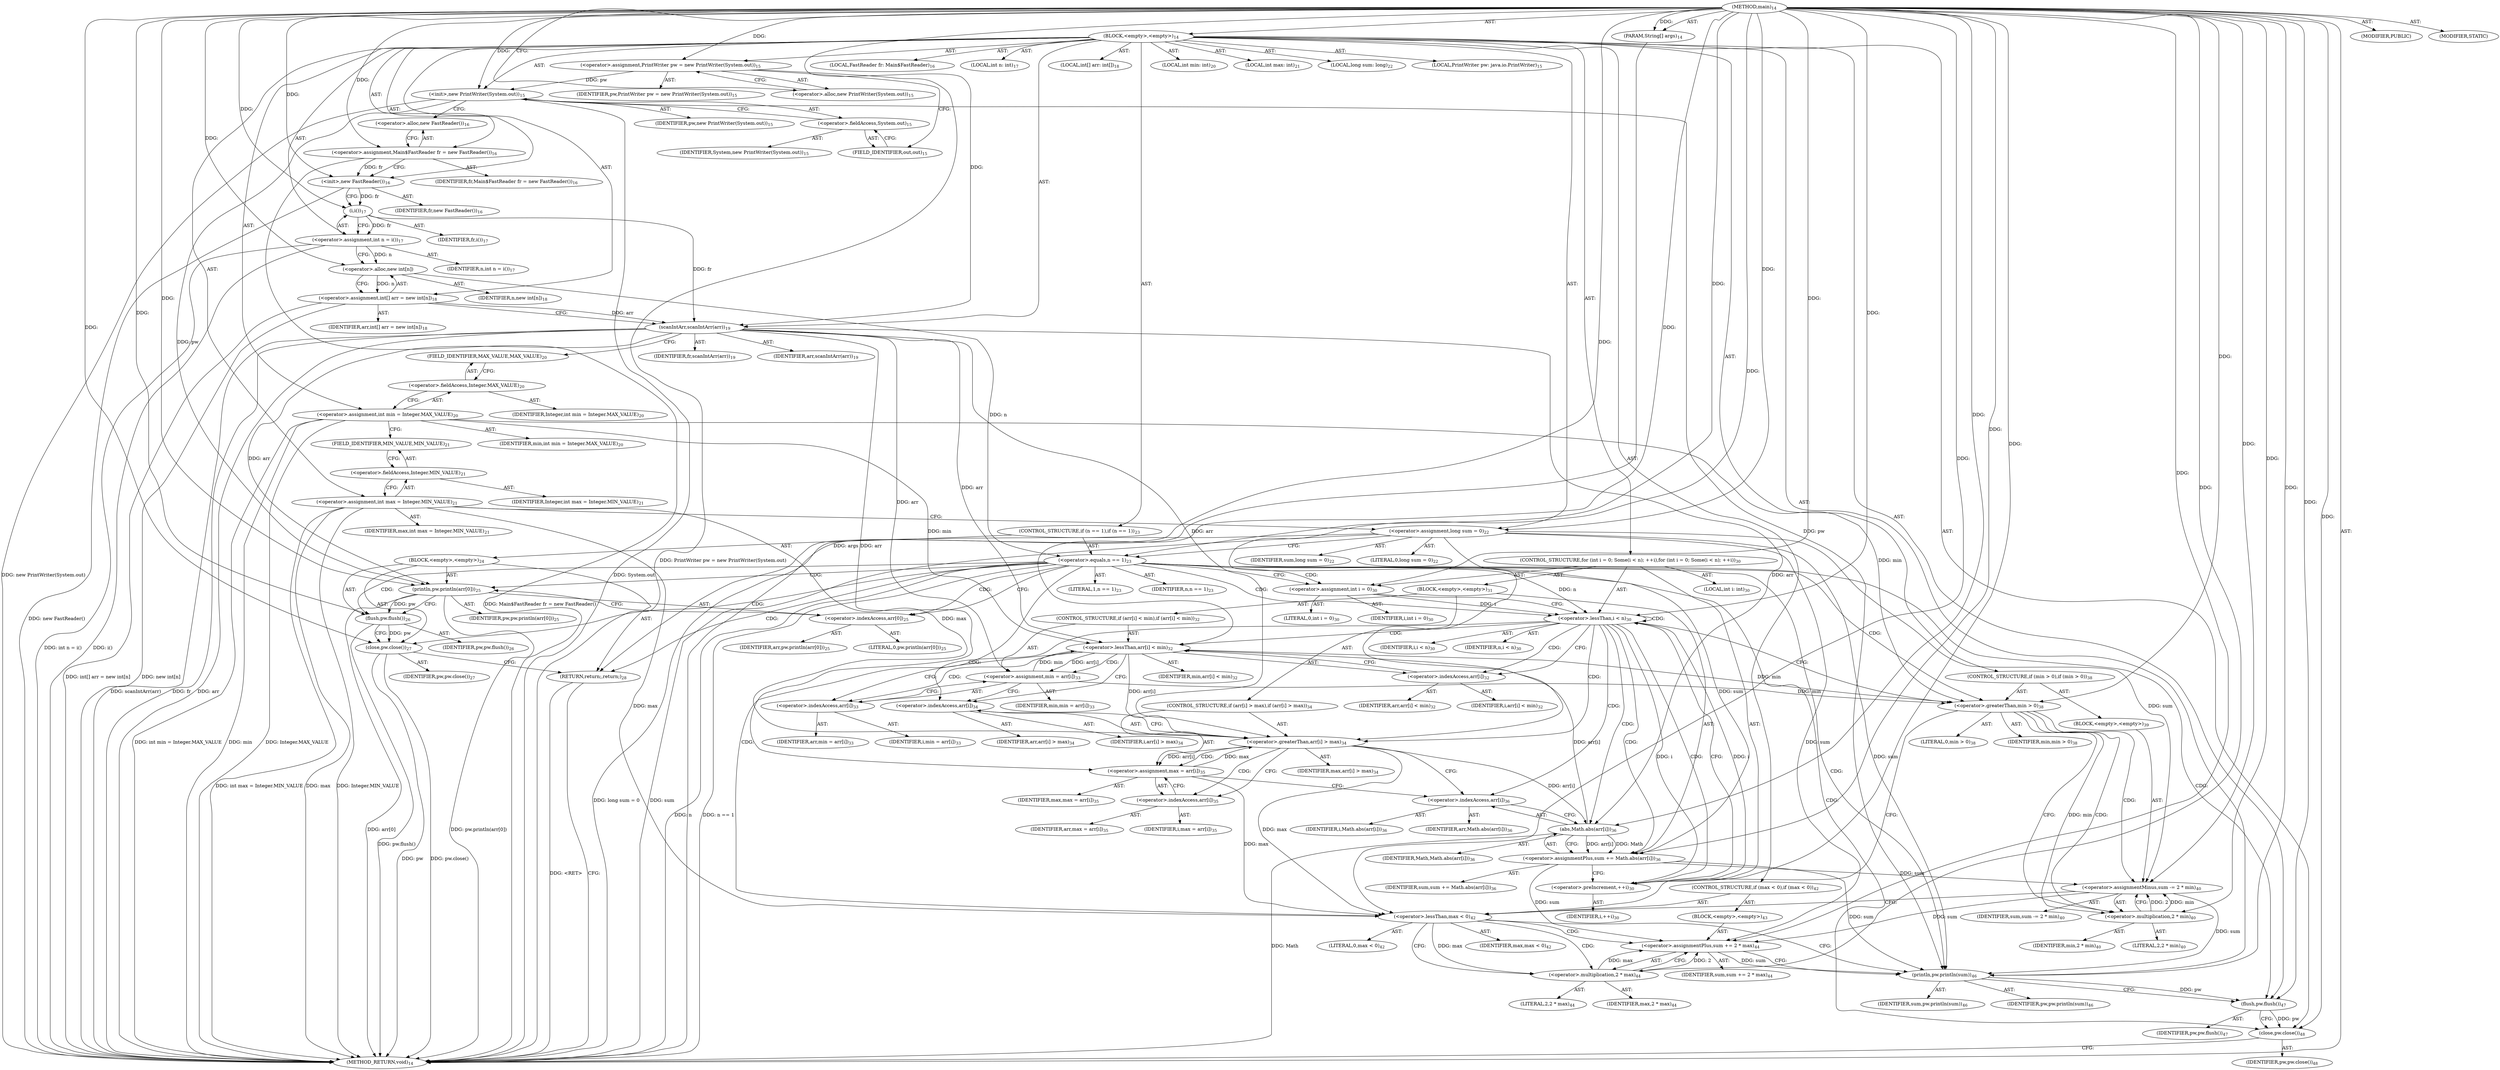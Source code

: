 digraph "main" {  
"70" [label = <(METHOD,main)<SUB>14</SUB>> ]
"71" [label = <(PARAM,String[] args)<SUB>14</SUB>> ]
"72" [label = <(BLOCK,&lt;empty&gt;,&lt;empty&gt;)<SUB>14</SUB>> ]
"18" [label = <(LOCAL,PrintWriter pw: java.io.PrintWriter)<SUB>15</SUB>> ]
"73" [label = <(&lt;operator&gt;.assignment,PrintWriter pw = new PrintWriter(System.out))<SUB>15</SUB>> ]
"74" [label = <(IDENTIFIER,pw,PrintWriter pw = new PrintWriter(System.out))<SUB>15</SUB>> ]
"75" [label = <(&lt;operator&gt;.alloc,new PrintWriter(System.out))<SUB>15</SUB>> ]
"76" [label = <(&lt;init&gt;,new PrintWriter(System.out))<SUB>15</SUB>> ]
"17" [label = <(IDENTIFIER,pw,new PrintWriter(System.out))<SUB>15</SUB>> ]
"77" [label = <(&lt;operator&gt;.fieldAccess,System.out)<SUB>15</SUB>> ]
"78" [label = <(IDENTIFIER,System,new PrintWriter(System.out))<SUB>15</SUB>> ]
"79" [label = <(FIELD_IDENTIFIER,out,out)<SUB>15</SUB>> ]
"20" [label = <(LOCAL,FastReader fr: Main$FastReader)<SUB>16</SUB>> ]
"80" [label = <(&lt;operator&gt;.assignment,Main$FastReader fr = new FastReader())<SUB>16</SUB>> ]
"81" [label = <(IDENTIFIER,fr,Main$FastReader fr = new FastReader())<SUB>16</SUB>> ]
"82" [label = <(&lt;operator&gt;.alloc,new FastReader())<SUB>16</SUB>> ]
"83" [label = <(&lt;init&gt;,new FastReader())<SUB>16</SUB>> ]
"19" [label = <(IDENTIFIER,fr,new FastReader())<SUB>16</SUB>> ]
"84" [label = <(LOCAL,int n: int)<SUB>17</SUB>> ]
"85" [label = <(&lt;operator&gt;.assignment,int n = i())<SUB>17</SUB>> ]
"86" [label = <(IDENTIFIER,n,int n = i())<SUB>17</SUB>> ]
"87" [label = <(i,i())<SUB>17</SUB>> ]
"88" [label = <(IDENTIFIER,fr,i())<SUB>17</SUB>> ]
"89" [label = <(LOCAL,int[] arr: int[])<SUB>18</SUB>> ]
"90" [label = <(&lt;operator&gt;.assignment,int[] arr = new int[n])<SUB>18</SUB>> ]
"91" [label = <(IDENTIFIER,arr,int[] arr = new int[n])<SUB>18</SUB>> ]
"92" [label = <(&lt;operator&gt;.alloc,new int[n])> ]
"93" [label = <(IDENTIFIER,n,new int[n])<SUB>18</SUB>> ]
"94" [label = <(scanIntArr,scanIntArr(arr))<SUB>19</SUB>> ]
"95" [label = <(IDENTIFIER,fr,scanIntArr(arr))<SUB>19</SUB>> ]
"96" [label = <(IDENTIFIER,arr,scanIntArr(arr))<SUB>19</SUB>> ]
"97" [label = <(LOCAL,int min: int)<SUB>20</SUB>> ]
"98" [label = <(&lt;operator&gt;.assignment,int min = Integer.MAX_VALUE)<SUB>20</SUB>> ]
"99" [label = <(IDENTIFIER,min,int min = Integer.MAX_VALUE)<SUB>20</SUB>> ]
"100" [label = <(&lt;operator&gt;.fieldAccess,Integer.MAX_VALUE)<SUB>20</SUB>> ]
"101" [label = <(IDENTIFIER,Integer,int min = Integer.MAX_VALUE)<SUB>20</SUB>> ]
"102" [label = <(FIELD_IDENTIFIER,MAX_VALUE,MAX_VALUE)<SUB>20</SUB>> ]
"103" [label = <(LOCAL,int max: int)<SUB>21</SUB>> ]
"104" [label = <(&lt;operator&gt;.assignment,int max = Integer.MIN_VALUE)<SUB>21</SUB>> ]
"105" [label = <(IDENTIFIER,max,int max = Integer.MIN_VALUE)<SUB>21</SUB>> ]
"106" [label = <(&lt;operator&gt;.fieldAccess,Integer.MIN_VALUE)<SUB>21</SUB>> ]
"107" [label = <(IDENTIFIER,Integer,int max = Integer.MIN_VALUE)<SUB>21</SUB>> ]
"108" [label = <(FIELD_IDENTIFIER,MIN_VALUE,MIN_VALUE)<SUB>21</SUB>> ]
"109" [label = <(LOCAL,long sum: long)<SUB>22</SUB>> ]
"110" [label = <(&lt;operator&gt;.assignment,long sum = 0)<SUB>22</SUB>> ]
"111" [label = <(IDENTIFIER,sum,long sum = 0)<SUB>22</SUB>> ]
"112" [label = <(LITERAL,0,long sum = 0)<SUB>22</SUB>> ]
"113" [label = <(CONTROL_STRUCTURE,if (n == 1),if (n == 1))<SUB>23</SUB>> ]
"114" [label = <(&lt;operator&gt;.equals,n == 1)<SUB>23</SUB>> ]
"115" [label = <(IDENTIFIER,n,n == 1)<SUB>23</SUB>> ]
"116" [label = <(LITERAL,1,n == 1)<SUB>23</SUB>> ]
"117" [label = <(BLOCK,&lt;empty&gt;,&lt;empty&gt;)<SUB>24</SUB>> ]
"118" [label = <(println,pw.println(arr[0]))<SUB>25</SUB>> ]
"119" [label = <(IDENTIFIER,pw,pw.println(arr[0]))<SUB>25</SUB>> ]
"120" [label = <(&lt;operator&gt;.indexAccess,arr[0])<SUB>25</SUB>> ]
"121" [label = <(IDENTIFIER,arr,pw.println(arr[0]))<SUB>25</SUB>> ]
"122" [label = <(LITERAL,0,pw.println(arr[0]))<SUB>25</SUB>> ]
"123" [label = <(flush,pw.flush())<SUB>26</SUB>> ]
"124" [label = <(IDENTIFIER,pw,pw.flush())<SUB>26</SUB>> ]
"125" [label = <(close,pw.close())<SUB>27</SUB>> ]
"126" [label = <(IDENTIFIER,pw,pw.close())<SUB>27</SUB>> ]
"127" [label = <(RETURN,return;,return;)<SUB>28</SUB>> ]
"128" [label = <(CONTROL_STRUCTURE,for (int i = 0; Some(i &lt; n); ++i),for (int i = 0; Some(i &lt; n); ++i))<SUB>30</SUB>> ]
"129" [label = <(LOCAL,int i: int)<SUB>30</SUB>> ]
"130" [label = <(&lt;operator&gt;.assignment,int i = 0)<SUB>30</SUB>> ]
"131" [label = <(IDENTIFIER,i,int i = 0)<SUB>30</SUB>> ]
"132" [label = <(LITERAL,0,int i = 0)<SUB>30</SUB>> ]
"133" [label = <(&lt;operator&gt;.lessThan,i &lt; n)<SUB>30</SUB>> ]
"134" [label = <(IDENTIFIER,i,i &lt; n)<SUB>30</SUB>> ]
"135" [label = <(IDENTIFIER,n,i &lt; n)<SUB>30</SUB>> ]
"136" [label = <(&lt;operator&gt;.preIncrement,++i)<SUB>30</SUB>> ]
"137" [label = <(IDENTIFIER,i,++i)<SUB>30</SUB>> ]
"138" [label = <(BLOCK,&lt;empty&gt;,&lt;empty&gt;)<SUB>31</SUB>> ]
"139" [label = <(CONTROL_STRUCTURE,if (arr[i] &lt; min),if (arr[i] &lt; min))<SUB>32</SUB>> ]
"140" [label = <(&lt;operator&gt;.lessThan,arr[i] &lt; min)<SUB>32</SUB>> ]
"141" [label = <(&lt;operator&gt;.indexAccess,arr[i])<SUB>32</SUB>> ]
"142" [label = <(IDENTIFIER,arr,arr[i] &lt; min)<SUB>32</SUB>> ]
"143" [label = <(IDENTIFIER,i,arr[i] &lt; min)<SUB>32</SUB>> ]
"144" [label = <(IDENTIFIER,min,arr[i] &lt; min)<SUB>32</SUB>> ]
"145" [label = <(&lt;operator&gt;.assignment,min = arr[i])<SUB>33</SUB>> ]
"146" [label = <(IDENTIFIER,min,min = arr[i])<SUB>33</SUB>> ]
"147" [label = <(&lt;operator&gt;.indexAccess,arr[i])<SUB>33</SUB>> ]
"148" [label = <(IDENTIFIER,arr,min = arr[i])<SUB>33</SUB>> ]
"149" [label = <(IDENTIFIER,i,min = arr[i])<SUB>33</SUB>> ]
"150" [label = <(CONTROL_STRUCTURE,if (arr[i] &gt; max),if (arr[i] &gt; max))<SUB>34</SUB>> ]
"151" [label = <(&lt;operator&gt;.greaterThan,arr[i] &gt; max)<SUB>34</SUB>> ]
"152" [label = <(&lt;operator&gt;.indexAccess,arr[i])<SUB>34</SUB>> ]
"153" [label = <(IDENTIFIER,arr,arr[i] &gt; max)<SUB>34</SUB>> ]
"154" [label = <(IDENTIFIER,i,arr[i] &gt; max)<SUB>34</SUB>> ]
"155" [label = <(IDENTIFIER,max,arr[i] &gt; max)<SUB>34</SUB>> ]
"156" [label = <(&lt;operator&gt;.assignment,max = arr[i])<SUB>35</SUB>> ]
"157" [label = <(IDENTIFIER,max,max = arr[i])<SUB>35</SUB>> ]
"158" [label = <(&lt;operator&gt;.indexAccess,arr[i])<SUB>35</SUB>> ]
"159" [label = <(IDENTIFIER,arr,max = arr[i])<SUB>35</SUB>> ]
"160" [label = <(IDENTIFIER,i,max = arr[i])<SUB>35</SUB>> ]
"161" [label = <(&lt;operator&gt;.assignmentPlus,sum += Math.abs(arr[i]))<SUB>36</SUB>> ]
"162" [label = <(IDENTIFIER,sum,sum += Math.abs(arr[i]))<SUB>36</SUB>> ]
"163" [label = <(abs,Math.abs(arr[i]))<SUB>36</SUB>> ]
"164" [label = <(IDENTIFIER,Math,Math.abs(arr[i]))<SUB>36</SUB>> ]
"165" [label = <(&lt;operator&gt;.indexAccess,arr[i])<SUB>36</SUB>> ]
"166" [label = <(IDENTIFIER,arr,Math.abs(arr[i]))<SUB>36</SUB>> ]
"167" [label = <(IDENTIFIER,i,Math.abs(arr[i]))<SUB>36</SUB>> ]
"168" [label = <(CONTROL_STRUCTURE,if (min &gt; 0),if (min &gt; 0))<SUB>38</SUB>> ]
"169" [label = <(&lt;operator&gt;.greaterThan,min &gt; 0)<SUB>38</SUB>> ]
"170" [label = <(IDENTIFIER,min,min &gt; 0)<SUB>38</SUB>> ]
"171" [label = <(LITERAL,0,min &gt; 0)<SUB>38</SUB>> ]
"172" [label = <(BLOCK,&lt;empty&gt;,&lt;empty&gt;)<SUB>39</SUB>> ]
"173" [label = <(&lt;operator&gt;.assignmentMinus,sum -= 2 * min)<SUB>40</SUB>> ]
"174" [label = <(IDENTIFIER,sum,sum -= 2 * min)<SUB>40</SUB>> ]
"175" [label = <(&lt;operator&gt;.multiplication,2 * min)<SUB>40</SUB>> ]
"176" [label = <(LITERAL,2,2 * min)<SUB>40</SUB>> ]
"177" [label = <(IDENTIFIER,min,2 * min)<SUB>40</SUB>> ]
"178" [label = <(CONTROL_STRUCTURE,if (max &lt; 0),if (max &lt; 0))<SUB>42</SUB>> ]
"179" [label = <(&lt;operator&gt;.lessThan,max &lt; 0)<SUB>42</SUB>> ]
"180" [label = <(IDENTIFIER,max,max &lt; 0)<SUB>42</SUB>> ]
"181" [label = <(LITERAL,0,max &lt; 0)<SUB>42</SUB>> ]
"182" [label = <(BLOCK,&lt;empty&gt;,&lt;empty&gt;)<SUB>43</SUB>> ]
"183" [label = <(&lt;operator&gt;.assignmentPlus,sum += 2 * max)<SUB>44</SUB>> ]
"184" [label = <(IDENTIFIER,sum,sum += 2 * max)<SUB>44</SUB>> ]
"185" [label = <(&lt;operator&gt;.multiplication,2 * max)<SUB>44</SUB>> ]
"186" [label = <(LITERAL,2,2 * max)<SUB>44</SUB>> ]
"187" [label = <(IDENTIFIER,max,2 * max)<SUB>44</SUB>> ]
"188" [label = <(println,pw.println(sum))<SUB>46</SUB>> ]
"189" [label = <(IDENTIFIER,pw,pw.println(sum))<SUB>46</SUB>> ]
"190" [label = <(IDENTIFIER,sum,pw.println(sum))<SUB>46</SUB>> ]
"191" [label = <(flush,pw.flush())<SUB>47</SUB>> ]
"192" [label = <(IDENTIFIER,pw,pw.flush())<SUB>47</SUB>> ]
"193" [label = <(close,pw.close())<SUB>48</SUB>> ]
"194" [label = <(IDENTIFIER,pw,pw.close())<SUB>48</SUB>> ]
"195" [label = <(MODIFIER,PUBLIC)> ]
"196" [label = <(MODIFIER,STATIC)> ]
"197" [label = <(METHOD_RETURN,void)<SUB>14</SUB>> ]
  "70" -> "71"  [ label = "AST: "] 
  "70" -> "72"  [ label = "AST: "] 
  "70" -> "195"  [ label = "AST: "] 
  "70" -> "196"  [ label = "AST: "] 
  "70" -> "197"  [ label = "AST: "] 
  "72" -> "18"  [ label = "AST: "] 
  "72" -> "73"  [ label = "AST: "] 
  "72" -> "76"  [ label = "AST: "] 
  "72" -> "20"  [ label = "AST: "] 
  "72" -> "80"  [ label = "AST: "] 
  "72" -> "83"  [ label = "AST: "] 
  "72" -> "84"  [ label = "AST: "] 
  "72" -> "85"  [ label = "AST: "] 
  "72" -> "89"  [ label = "AST: "] 
  "72" -> "90"  [ label = "AST: "] 
  "72" -> "94"  [ label = "AST: "] 
  "72" -> "97"  [ label = "AST: "] 
  "72" -> "98"  [ label = "AST: "] 
  "72" -> "103"  [ label = "AST: "] 
  "72" -> "104"  [ label = "AST: "] 
  "72" -> "109"  [ label = "AST: "] 
  "72" -> "110"  [ label = "AST: "] 
  "72" -> "113"  [ label = "AST: "] 
  "72" -> "128"  [ label = "AST: "] 
  "72" -> "168"  [ label = "AST: "] 
  "72" -> "178"  [ label = "AST: "] 
  "72" -> "188"  [ label = "AST: "] 
  "72" -> "191"  [ label = "AST: "] 
  "72" -> "193"  [ label = "AST: "] 
  "73" -> "74"  [ label = "AST: "] 
  "73" -> "75"  [ label = "AST: "] 
  "76" -> "17"  [ label = "AST: "] 
  "76" -> "77"  [ label = "AST: "] 
  "77" -> "78"  [ label = "AST: "] 
  "77" -> "79"  [ label = "AST: "] 
  "80" -> "81"  [ label = "AST: "] 
  "80" -> "82"  [ label = "AST: "] 
  "83" -> "19"  [ label = "AST: "] 
  "85" -> "86"  [ label = "AST: "] 
  "85" -> "87"  [ label = "AST: "] 
  "87" -> "88"  [ label = "AST: "] 
  "90" -> "91"  [ label = "AST: "] 
  "90" -> "92"  [ label = "AST: "] 
  "92" -> "93"  [ label = "AST: "] 
  "94" -> "95"  [ label = "AST: "] 
  "94" -> "96"  [ label = "AST: "] 
  "98" -> "99"  [ label = "AST: "] 
  "98" -> "100"  [ label = "AST: "] 
  "100" -> "101"  [ label = "AST: "] 
  "100" -> "102"  [ label = "AST: "] 
  "104" -> "105"  [ label = "AST: "] 
  "104" -> "106"  [ label = "AST: "] 
  "106" -> "107"  [ label = "AST: "] 
  "106" -> "108"  [ label = "AST: "] 
  "110" -> "111"  [ label = "AST: "] 
  "110" -> "112"  [ label = "AST: "] 
  "113" -> "114"  [ label = "AST: "] 
  "113" -> "117"  [ label = "AST: "] 
  "114" -> "115"  [ label = "AST: "] 
  "114" -> "116"  [ label = "AST: "] 
  "117" -> "118"  [ label = "AST: "] 
  "117" -> "123"  [ label = "AST: "] 
  "117" -> "125"  [ label = "AST: "] 
  "117" -> "127"  [ label = "AST: "] 
  "118" -> "119"  [ label = "AST: "] 
  "118" -> "120"  [ label = "AST: "] 
  "120" -> "121"  [ label = "AST: "] 
  "120" -> "122"  [ label = "AST: "] 
  "123" -> "124"  [ label = "AST: "] 
  "125" -> "126"  [ label = "AST: "] 
  "128" -> "129"  [ label = "AST: "] 
  "128" -> "130"  [ label = "AST: "] 
  "128" -> "133"  [ label = "AST: "] 
  "128" -> "136"  [ label = "AST: "] 
  "128" -> "138"  [ label = "AST: "] 
  "130" -> "131"  [ label = "AST: "] 
  "130" -> "132"  [ label = "AST: "] 
  "133" -> "134"  [ label = "AST: "] 
  "133" -> "135"  [ label = "AST: "] 
  "136" -> "137"  [ label = "AST: "] 
  "138" -> "139"  [ label = "AST: "] 
  "138" -> "150"  [ label = "AST: "] 
  "138" -> "161"  [ label = "AST: "] 
  "139" -> "140"  [ label = "AST: "] 
  "139" -> "145"  [ label = "AST: "] 
  "140" -> "141"  [ label = "AST: "] 
  "140" -> "144"  [ label = "AST: "] 
  "141" -> "142"  [ label = "AST: "] 
  "141" -> "143"  [ label = "AST: "] 
  "145" -> "146"  [ label = "AST: "] 
  "145" -> "147"  [ label = "AST: "] 
  "147" -> "148"  [ label = "AST: "] 
  "147" -> "149"  [ label = "AST: "] 
  "150" -> "151"  [ label = "AST: "] 
  "150" -> "156"  [ label = "AST: "] 
  "151" -> "152"  [ label = "AST: "] 
  "151" -> "155"  [ label = "AST: "] 
  "152" -> "153"  [ label = "AST: "] 
  "152" -> "154"  [ label = "AST: "] 
  "156" -> "157"  [ label = "AST: "] 
  "156" -> "158"  [ label = "AST: "] 
  "158" -> "159"  [ label = "AST: "] 
  "158" -> "160"  [ label = "AST: "] 
  "161" -> "162"  [ label = "AST: "] 
  "161" -> "163"  [ label = "AST: "] 
  "163" -> "164"  [ label = "AST: "] 
  "163" -> "165"  [ label = "AST: "] 
  "165" -> "166"  [ label = "AST: "] 
  "165" -> "167"  [ label = "AST: "] 
  "168" -> "169"  [ label = "AST: "] 
  "168" -> "172"  [ label = "AST: "] 
  "169" -> "170"  [ label = "AST: "] 
  "169" -> "171"  [ label = "AST: "] 
  "172" -> "173"  [ label = "AST: "] 
  "173" -> "174"  [ label = "AST: "] 
  "173" -> "175"  [ label = "AST: "] 
  "175" -> "176"  [ label = "AST: "] 
  "175" -> "177"  [ label = "AST: "] 
  "178" -> "179"  [ label = "AST: "] 
  "178" -> "182"  [ label = "AST: "] 
  "179" -> "180"  [ label = "AST: "] 
  "179" -> "181"  [ label = "AST: "] 
  "182" -> "183"  [ label = "AST: "] 
  "183" -> "184"  [ label = "AST: "] 
  "183" -> "185"  [ label = "AST: "] 
  "185" -> "186"  [ label = "AST: "] 
  "185" -> "187"  [ label = "AST: "] 
  "188" -> "189"  [ label = "AST: "] 
  "188" -> "190"  [ label = "AST: "] 
  "191" -> "192"  [ label = "AST: "] 
  "193" -> "194"  [ label = "AST: "] 
  "73" -> "79"  [ label = "CFG: "] 
  "76" -> "82"  [ label = "CFG: "] 
  "80" -> "83"  [ label = "CFG: "] 
  "83" -> "87"  [ label = "CFG: "] 
  "85" -> "92"  [ label = "CFG: "] 
  "90" -> "94"  [ label = "CFG: "] 
  "94" -> "102"  [ label = "CFG: "] 
  "98" -> "108"  [ label = "CFG: "] 
  "104" -> "110"  [ label = "CFG: "] 
  "110" -> "114"  [ label = "CFG: "] 
  "188" -> "191"  [ label = "CFG: "] 
  "191" -> "193"  [ label = "CFG: "] 
  "193" -> "197"  [ label = "CFG: "] 
  "75" -> "73"  [ label = "CFG: "] 
  "77" -> "76"  [ label = "CFG: "] 
  "82" -> "80"  [ label = "CFG: "] 
  "87" -> "85"  [ label = "CFG: "] 
  "92" -> "90"  [ label = "CFG: "] 
  "100" -> "98"  [ label = "CFG: "] 
  "106" -> "104"  [ label = "CFG: "] 
  "114" -> "120"  [ label = "CFG: "] 
  "114" -> "130"  [ label = "CFG: "] 
  "130" -> "133"  [ label = "CFG: "] 
  "133" -> "141"  [ label = "CFG: "] 
  "133" -> "169"  [ label = "CFG: "] 
  "136" -> "133"  [ label = "CFG: "] 
  "169" -> "175"  [ label = "CFG: "] 
  "169" -> "179"  [ label = "CFG: "] 
  "179" -> "185"  [ label = "CFG: "] 
  "179" -> "188"  [ label = "CFG: "] 
  "79" -> "77"  [ label = "CFG: "] 
  "102" -> "100"  [ label = "CFG: "] 
  "108" -> "106"  [ label = "CFG: "] 
  "118" -> "123"  [ label = "CFG: "] 
  "123" -> "125"  [ label = "CFG: "] 
  "125" -> "127"  [ label = "CFG: "] 
  "127" -> "197"  [ label = "CFG: "] 
  "161" -> "136"  [ label = "CFG: "] 
  "173" -> "179"  [ label = "CFG: "] 
  "183" -> "188"  [ label = "CFG: "] 
  "120" -> "118"  [ label = "CFG: "] 
  "140" -> "147"  [ label = "CFG: "] 
  "140" -> "152"  [ label = "CFG: "] 
  "145" -> "152"  [ label = "CFG: "] 
  "151" -> "158"  [ label = "CFG: "] 
  "151" -> "165"  [ label = "CFG: "] 
  "156" -> "165"  [ label = "CFG: "] 
  "163" -> "161"  [ label = "CFG: "] 
  "175" -> "173"  [ label = "CFG: "] 
  "185" -> "183"  [ label = "CFG: "] 
  "141" -> "140"  [ label = "CFG: "] 
  "147" -> "145"  [ label = "CFG: "] 
  "152" -> "151"  [ label = "CFG: "] 
  "158" -> "156"  [ label = "CFG: "] 
  "165" -> "163"  [ label = "CFG: "] 
  "70" -> "75"  [ label = "CFG: "] 
  "127" -> "197"  [ label = "DDG: &lt;RET&gt;"] 
  "71" -> "197"  [ label = "DDG: args"] 
  "73" -> "197"  [ label = "DDG: PrintWriter pw = new PrintWriter(System.out)"] 
  "76" -> "197"  [ label = "DDG: System.out"] 
  "76" -> "197"  [ label = "DDG: new PrintWriter(System.out)"] 
  "80" -> "197"  [ label = "DDG: Main$FastReader fr = new FastReader()"] 
  "83" -> "197"  [ label = "DDG: new FastReader()"] 
  "85" -> "197"  [ label = "DDG: i()"] 
  "85" -> "197"  [ label = "DDG: int n = i()"] 
  "90" -> "197"  [ label = "DDG: new int[n]"] 
  "90" -> "197"  [ label = "DDG: int[] arr = new int[n]"] 
  "94" -> "197"  [ label = "DDG: fr"] 
  "94" -> "197"  [ label = "DDG: arr"] 
  "94" -> "197"  [ label = "DDG: scanIntArr(arr)"] 
  "98" -> "197"  [ label = "DDG: min"] 
  "98" -> "197"  [ label = "DDG: Integer.MAX_VALUE"] 
  "98" -> "197"  [ label = "DDG: int min = Integer.MAX_VALUE"] 
  "104" -> "197"  [ label = "DDG: max"] 
  "104" -> "197"  [ label = "DDG: Integer.MIN_VALUE"] 
  "104" -> "197"  [ label = "DDG: int max = Integer.MIN_VALUE"] 
  "110" -> "197"  [ label = "DDG: sum"] 
  "110" -> "197"  [ label = "DDG: long sum = 0"] 
  "114" -> "197"  [ label = "DDG: n"] 
  "114" -> "197"  [ label = "DDG: n == 1"] 
  "118" -> "197"  [ label = "DDG: arr[0]"] 
  "118" -> "197"  [ label = "DDG: pw.println(arr[0])"] 
  "123" -> "197"  [ label = "DDG: pw.flush()"] 
  "125" -> "197"  [ label = "DDG: pw"] 
  "125" -> "197"  [ label = "DDG: pw.close()"] 
  "163" -> "197"  [ label = "DDG: Math"] 
  "70" -> "71"  [ label = "DDG: "] 
  "70" -> "73"  [ label = "DDG: "] 
  "70" -> "80"  [ label = "DDG: "] 
  "87" -> "85"  [ label = "DDG: fr"] 
  "92" -> "90"  [ label = "DDG: n"] 
  "70" -> "110"  [ label = "DDG: "] 
  "73" -> "76"  [ label = "DDG: pw"] 
  "70" -> "76"  [ label = "DDG: "] 
  "80" -> "83"  [ label = "DDG: fr"] 
  "70" -> "83"  [ label = "DDG: "] 
  "87" -> "94"  [ label = "DDG: fr"] 
  "70" -> "94"  [ label = "DDG: "] 
  "90" -> "94"  [ label = "DDG: arr"] 
  "70" -> "130"  [ label = "DDG: "] 
  "76" -> "188"  [ label = "DDG: pw"] 
  "70" -> "188"  [ label = "DDG: "] 
  "110" -> "188"  [ label = "DDG: sum"] 
  "173" -> "188"  [ label = "DDG: sum"] 
  "183" -> "188"  [ label = "DDG: sum"] 
  "161" -> "188"  [ label = "DDG: sum"] 
  "188" -> "191"  [ label = "DDG: pw"] 
  "70" -> "191"  [ label = "DDG: "] 
  "191" -> "193"  [ label = "DDG: pw"] 
  "70" -> "193"  [ label = "DDG: "] 
  "83" -> "87"  [ label = "DDG: fr"] 
  "70" -> "87"  [ label = "DDG: "] 
  "85" -> "92"  [ label = "DDG: n"] 
  "70" -> "92"  [ label = "DDG: "] 
  "92" -> "114"  [ label = "DDG: n"] 
  "70" -> "114"  [ label = "DDG: "] 
  "70" -> "127"  [ label = "DDG: "] 
  "130" -> "133"  [ label = "DDG: i"] 
  "136" -> "133"  [ label = "DDG: i"] 
  "70" -> "133"  [ label = "DDG: "] 
  "114" -> "133"  [ label = "DDG: n"] 
  "133" -> "136"  [ label = "DDG: i"] 
  "70" -> "136"  [ label = "DDG: "] 
  "163" -> "161"  [ label = "DDG: Math"] 
  "163" -> "161"  [ label = "DDG: arr[i]"] 
  "98" -> "169"  [ label = "DDG: min"] 
  "140" -> "169"  [ label = "DDG: min"] 
  "145" -> "169"  [ label = "DDG: min"] 
  "70" -> "169"  [ label = "DDG: "] 
  "175" -> "173"  [ label = "DDG: 2"] 
  "175" -> "173"  [ label = "DDG: min"] 
  "104" -> "179"  [ label = "DDG: max"] 
  "151" -> "179"  [ label = "DDG: max"] 
  "156" -> "179"  [ label = "DDG: max"] 
  "70" -> "179"  [ label = "DDG: "] 
  "185" -> "183"  [ label = "DDG: 2"] 
  "185" -> "183"  [ label = "DDG: max"] 
  "76" -> "118"  [ label = "DDG: pw"] 
  "70" -> "118"  [ label = "DDG: "] 
  "94" -> "118"  [ label = "DDG: arr"] 
  "118" -> "123"  [ label = "DDG: pw"] 
  "70" -> "123"  [ label = "DDG: "] 
  "123" -> "125"  [ label = "DDG: pw"] 
  "70" -> "125"  [ label = "DDG: "] 
  "94" -> "145"  [ label = "DDG: arr"] 
  "140" -> "145"  [ label = "DDG: arr[i]"] 
  "94" -> "156"  [ label = "DDG: arr"] 
  "151" -> "156"  [ label = "DDG: arr[i]"] 
  "110" -> "161"  [ label = "DDG: sum"] 
  "70" -> "161"  [ label = "DDG: "] 
  "110" -> "173"  [ label = "DDG: sum"] 
  "161" -> "173"  [ label = "DDG: sum"] 
  "70" -> "173"  [ label = "DDG: "] 
  "110" -> "183"  [ label = "DDG: sum"] 
  "173" -> "183"  [ label = "DDG: sum"] 
  "161" -> "183"  [ label = "DDG: sum"] 
  "70" -> "183"  [ label = "DDG: "] 
  "94" -> "140"  [ label = "DDG: arr"] 
  "163" -> "140"  [ label = "DDG: arr[i]"] 
  "98" -> "140"  [ label = "DDG: min"] 
  "145" -> "140"  [ label = "DDG: min"] 
  "70" -> "140"  [ label = "DDG: "] 
  "94" -> "151"  [ label = "DDG: arr"] 
  "140" -> "151"  [ label = "DDG: arr[i]"] 
  "104" -> "151"  [ label = "DDG: max"] 
  "156" -> "151"  [ label = "DDG: max"] 
  "70" -> "151"  [ label = "DDG: "] 
  "70" -> "163"  [ label = "DDG: "] 
  "94" -> "163"  [ label = "DDG: arr"] 
  "151" -> "163"  [ label = "DDG: arr[i]"] 
  "70" -> "175"  [ label = "DDG: "] 
  "169" -> "175"  [ label = "DDG: min"] 
  "70" -> "185"  [ label = "DDG: "] 
  "179" -> "185"  [ label = "DDG: max"] 
  "114" -> "188"  [ label = "CDG: "] 
  "114" -> "120"  [ label = "CDG: "] 
  "114" -> "169"  [ label = "CDG: "] 
  "114" -> "193"  [ label = "CDG: "] 
  "114" -> "179"  [ label = "CDG: "] 
  "114" -> "123"  [ label = "CDG: "] 
  "114" -> "191"  [ label = "CDG: "] 
  "114" -> "130"  [ label = "CDG: "] 
  "114" -> "118"  [ label = "CDG: "] 
  "114" -> "127"  [ label = "CDG: "] 
  "114" -> "125"  [ label = "CDG: "] 
  "114" -> "133"  [ label = "CDG: "] 
  "133" -> "141"  [ label = "CDG: "] 
  "133" -> "136"  [ label = "CDG: "] 
  "133" -> "161"  [ label = "CDG: "] 
  "133" -> "163"  [ label = "CDG: "] 
  "133" -> "151"  [ label = "CDG: "] 
  "133" -> "140"  [ label = "CDG: "] 
  "133" -> "152"  [ label = "CDG: "] 
  "133" -> "165"  [ label = "CDG: "] 
  "133" -> "133"  [ label = "CDG: "] 
  "169" -> "173"  [ label = "CDG: "] 
  "169" -> "175"  [ label = "CDG: "] 
  "179" -> "183"  [ label = "CDG: "] 
  "179" -> "185"  [ label = "CDG: "] 
  "140" -> "145"  [ label = "CDG: "] 
  "140" -> "147"  [ label = "CDG: "] 
  "151" -> "156"  [ label = "CDG: "] 
  "151" -> "158"  [ label = "CDG: "] 
}
